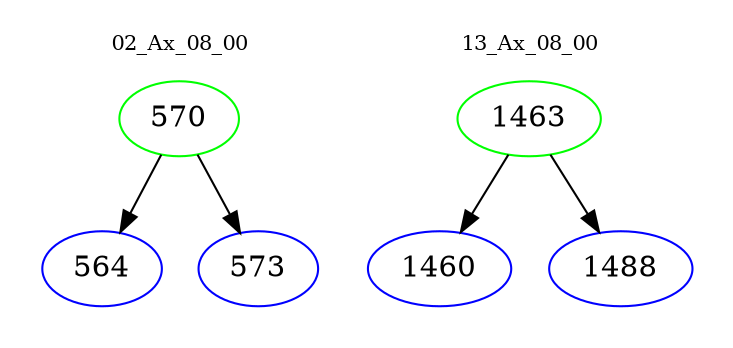 digraph{
subgraph cluster_0 {
color = white
label = "02_Ax_08_00";
fontsize=10;
T0_570 [label="570", color="green"]
T0_570 -> T0_564 [color="black"]
T0_564 [label="564", color="blue"]
T0_570 -> T0_573 [color="black"]
T0_573 [label="573", color="blue"]
}
subgraph cluster_1 {
color = white
label = "13_Ax_08_00";
fontsize=10;
T1_1463 [label="1463", color="green"]
T1_1463 -> T1_1460 [color="black"]
T1_1460 [label="1460", color="blue"]
T1_1463 -> T1_1488 [color="black"]
T1_1488 [label="1488", color="blue"]
}
}
